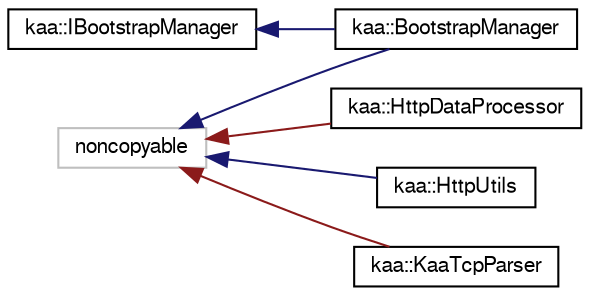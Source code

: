 digraph "Graphical Class Hierarchy"
{
  bgcolor="transparent";
  edge [fontname="FreeSans",fontsize="10",labelfontname="FreeSans",labelfontsize="10"];
  node [fontname="FreeSans",fontsize="10",shape=record];
  rankdir="LR";
  Node1 [label="kaa::IBootstrapManager",height=0.2,width=0.4,color="black",URL="$classkaa_1_1IBootstrapManager.html"];
  Node1 -> Node2 [dir="back",color="midnightblue",fontsize="10",style="solid",fontname="FreeSans"];
  Node2 [label="kaa::BootstrapManager",height=0.2,width=0.4,color="black",URL="$classkaa_1_1BootstrapManager.html"];
  Node3 [label="noncopyable",height=0.2,width=0.4,color="grey75"];
  Node3 -> Node2 [dir="back",color="midnightblue",fontsize="10",style="solid",fontname="FreeSans"];
  Node3 -> Node4 [dir="back",color="firebrick4",fontsize="10",style="solid",fontname="FreeSans"];
  Node4 [label="kaa::HttpDataProcessor",height=0.2,width=0.4,color="black",URL="$classkaa_1_1HttpDataProcessor.html"];
  Node3 -> Node5 [dir="back",color="midnightblue",fontsize="10",style="solid",fontname="FreeSans"];
  Node5 [label="kaa::HttpUtils",height=0.2,width=0.4,color="black",URL="$classkaa_1_1HttpUtils.html"];
  Node3 -> Node6 [dir="back",color="firebrick4",fontsize="10",style="solid",fontname="FreeSans"];
  Node6 [label="kaa::KaaTcpParser",height=0.2,width=0.4,color="black",URL="$classkaa_1_1KaaTcpParser.html"];
}
